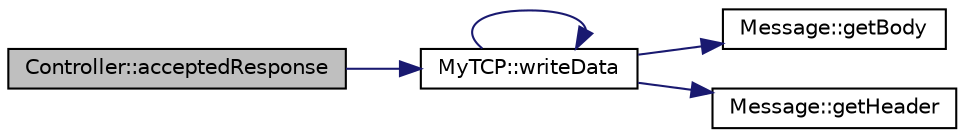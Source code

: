 digraph "Controller::acceptedResponse"
{
 // LATEX_PDF_SIZE
  edge [fontname="Helvetica",fontsize="10",labelfontname="Helvetica",labelfontsize="10"];
  node [fontname="Helvetica",fontsize="10",shape=record];
  rankdir="LR";
  Node1 [label="Controller::acceptedResponse",height=0.2,width=0.4,color="black", fillcolor="grey75", style="filled", fontcolor="black",tooltip=" "];
  Node1 -> Node2 [color="midnightblue",fontsize="10",style="solid",fontname="Helvetica"];
  Node2 [label="MyTCP::writeData",height=0.2,width=0.4,color="black", fillcolor="white", style="filled",URL="$classMyTCP.html#a7b04a06771140f1a3cf94c8b6b36b572",tooltip=" "];
  Node2 -> Node3 [color="midnightblue",fontsize="10",style="solid",fontname="Helvetica"];
  Node3 [label="Message::getBody",height=0.2,width=0.4,color="black", fillcolor="white", style="filled",URL="$classMessage.html#ac4fb95e45e932e16d26bda4ff3e9f713",tooltip=" "];
  Node2 -> Node4 [color="midnightblue",fontsize="10",style="solid",fontname="Helvetica"];
  Node4 [label="Message::getHeader",height=0.2,width=0.4,color="black", fillcolor="white", style="filled",URL="$classMessage.html#a09bc9df202329b6285a63e8b025ad7f8",tooltip=" "];
  Node2 -> Node2 [color="midnightblue",fontsize="10",style="solid",fontname="Helvetica"];
}
